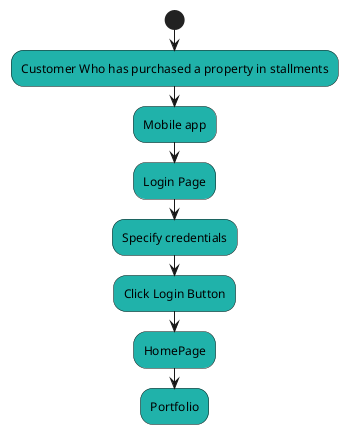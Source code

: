 @startuml
'https://plantuml.com/activity-diagram-beta

start
#LightSeaGreen:Customer Who has purchased a property in stallments;
#LightSeaGreen:Mobile app;
#LightSeaGreen:Login Page;
#LightSeaGreen:Specify credentials;
#LightSeaGreen:Click Login Button;
#LightSeaGreen:HomePage;
#LightSeaGreen:Portfolio;

@enduml
